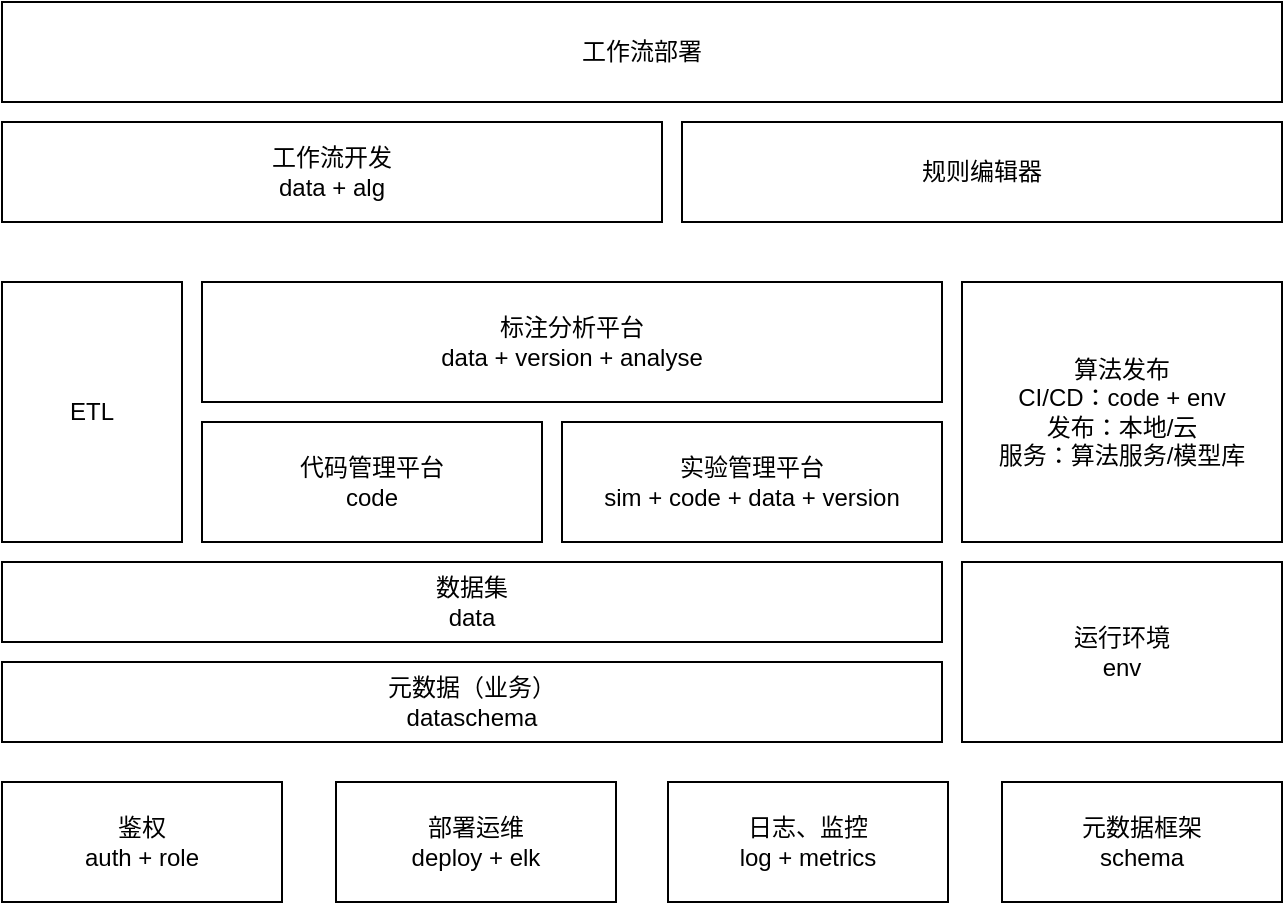 <mxfile>
    <diagram id="fQCFt57Ldn0SEIAt5Dbz" name="第 1 页">
        <mxGraphModel dx="1082" dy="789" grid="1" gridSize="10" guides="1" tooltips="1" connect="1" arrows="1" fold="1" page="1" pageScale="1" pageWidth="827" pageHeight="1169" math="0" shadow="0">
            <root>
                <mxCell id="0"/>
                <mxCell id="1" parent="0"/>
                <mxCell id="2" value="元数据（业务）&lt;br&gt;dataschema" style="rounded=0;whiteSpace=wrap;html=1;" parent="1" vertex="1">
                    <mxGeometry x="120" y="510" width="470" height="40" as="geometry"/>
                </mxCell>
                <mxCell id="3" value="数据集&lt;br&gt;data" style="rounded=0;whiteSpace=wrap;html=1;" parent="1" vertex="1">
                    <mxGeometry x="120" y="460" width="470" height="40" as="geometry"/>
                </mxCell>
                <mxCell id="4" value="ETL" style="rounded=0;whiteSpace=wrap;html=1;" parent="1" vertex="1">
                    <mxGeometry x="120" y="320" width="90" height="130" as="geometry"/>
                </mxCell>
                <mxCell id="5" value="代码管理平台&lt;br&gt;code" style="rounded=0;whiteSpace=wrap;html=1;" parent="1" vertex="1">
                    <mxGeometry x="220" y="390" width="170" height="60" as="geometry"/>
                </mxCell>
                <mxCell id="6" value="实验管理平台&lt;br&gt;sim +&amp;nbsp;code +&amp;nbsp;data + version" style="rounded=0;whiteSpace=wrap;html=1;" parent="1" vertex="1">
                    <mxGeometry x="400" y="390" width="190" height="60" as="geometry"/>
                </mxCell>
                <mxCell id="7" value="标注分析平台&lt;br&gt;data +&amp;nbsp;version + analyse" style="rounded=0;whiteSpace=wrap;html=1;" parent="1" vertex="1">
                    <mxGeometry x="220" y="320" width="370" height="60" as="geometry"/>
                </mxCell>
                <mxCell id="8" value="算法发布&lt;br&gt;CI/CD：code +&amp;nbsp;env&lt;br&gt;发布：本地/云&lt;br&gt;服务：算法服务/模型库" style="rounded=0;whiteSpace=wrap;html=1;" parent="1" vertex="1">
                    <mxGeometry x="600" y="320" width="160" height="130" as="geometry"/>
                </mxCell>
                <mxCell id="9" value="运行环境&lt;br&gt;env" style="rounded=0;whiteSpace=wrap;html=1;" parent="1" vertex="1">
                    <mxGeometry x="600" y="460" width="160" height="90" as="geometry"/>
                </mxCell>
                <mxCell id="11" value="工作流开发&lt;br&gt;data +&amp;nbsp;alg" style="rounded=0;whiteSpace=wrap;html=1;" parent="1" vertex="1">
                    <mxGeometry x="120" y="240" width="330" height="50" as="geometry"/>
                </mxCell>
                <mxCell id="12" value="日志、监控&lt;br&gt;log +&amp;nbsp;metrics" style="rounded=0;whiteSpace=wrap;html=1;" parent="1" vertex="1">
                    <mxGeometry x="453" y="570" width="140" height="60" as="geometry"/>
                </mxCell>
                <mxCell id="13" value="鉴权&lt;br&gt;auth +&amp;nbsp;role" style="rounded=0;whiteSpace=wrap;html=1;" parent="1" vertex="1">
                    <mxGeometry x="120" y="570" width="140" height="60" as="geometry"/>
                </mxCell>
                <mxCell id="14" value="部署运维&lt;br&gt;deploy +&amp;nbsp;elk" style="rounded=0;whiteSpace=wrap;html=1;" parent="1" vertex="1">
                    <mxGeometry x="287" y="570" width="140" height="60" as="geometry"/>
                </mxCell>
                <mxCell id="15" value="元数据框架&lt;br&gt;schema" style="rounded=0;whiteSpace=wrap;html=1;" parent="1" vertex="1">
                    <mxGeometry x="620" y="570" width="140" height="60" as="geometry"/>
                </mxCell>
                <mxCell id="16" value="工作流部署" style="rounded=0;whiteSpace=wrap;html=1;" parent="1" vertex="1">
                    <mxGeometry x="120" y="180" width="640" height="50" as="geometry"/>
                </mxCell>
                <mxCell id="17" value="规则编辑器" style="rounded=0;whiteSpace=wrap;html=1;" parent="1" vertex="1">
                    <mxGeometry x="460" y="240" width="300" height="50" as="geometry"/>
                </mxCell>
            </root>
        </mxGraphModel>
    </diagram>
</mxfile>